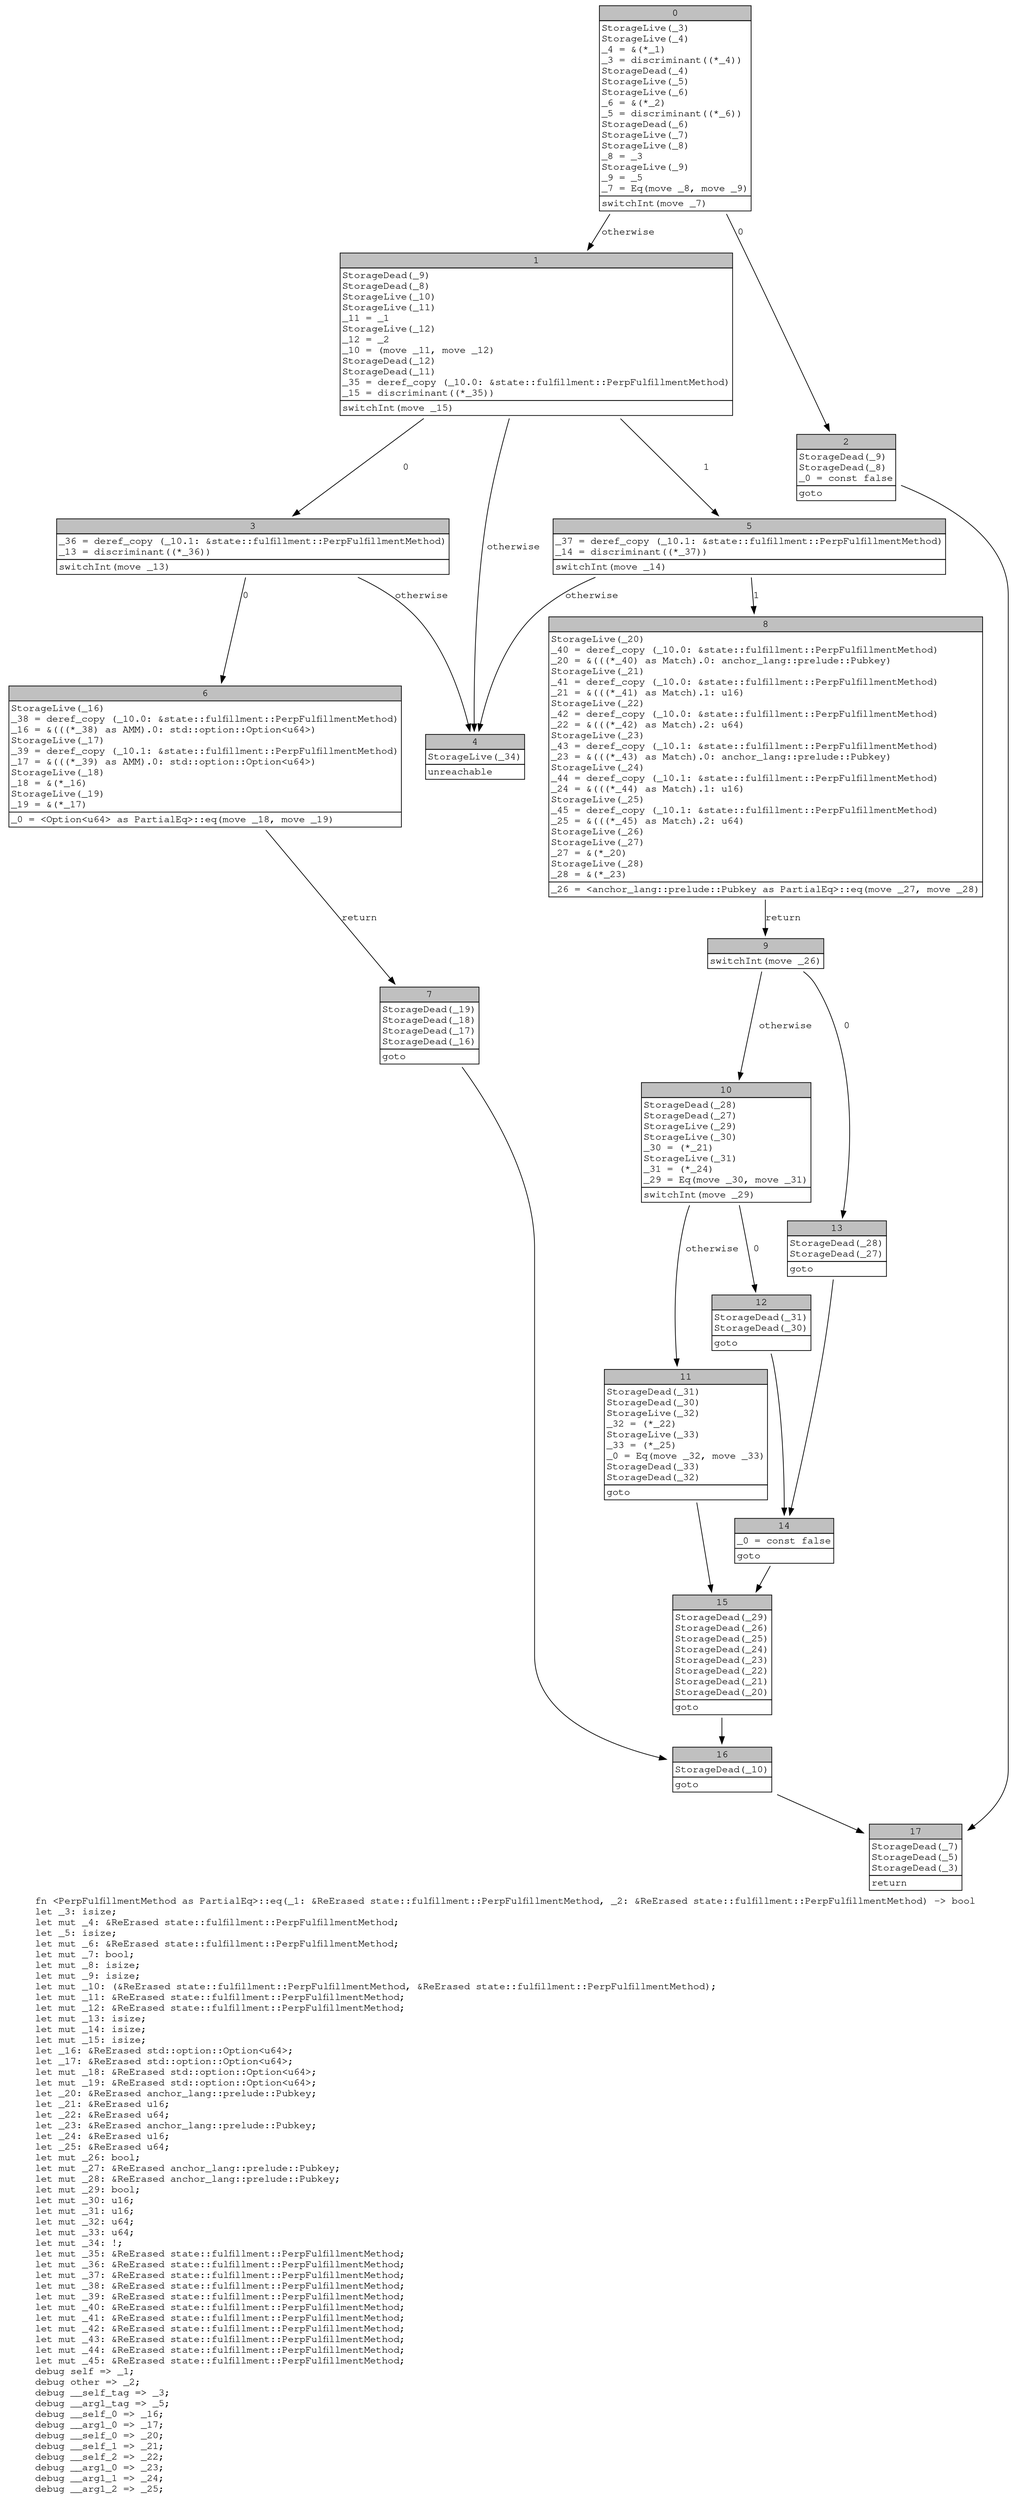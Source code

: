 digraph Mir_0_16181 {
    graph [fontname="Courier, monospace"];
    node [fontname="Courier, monospace"];
    edge [fontname="Courier, monospace"];
    label=<fn &lt;PerpFulfillmentMethod as PartialEq&gt;::eq(_1: &amp;ReErased state::fulfillment::PerpFulfillmentMethod, _2: &amp;ReErased state::fulfillment::PerpFulfillmentMethod) -&gt; bool<br align="left"/>let _3: isize;<br align="left"/>let mut _4: &amp;ReErased state::fulfillment::PerpFulfillmentMethod;<br align="left"/>let _5: isize;<br align="left"/>let mut _6: &amp;ReErased state::fulfillment::PerpFulfillmentMethod;<br align="left"/>let mut _7: bool;<br align="left"/>let mut _8: isize;<br align="left"/>let mut _9: isize;<br align="left"/>let mut _10: (&amp;ReErased state::fulfillment::PerpFulfillmentMethod, &amp;ReErased state::fulfillment::PerpFulfillmentMethod);<br align="left"/>let mut _11: &amp;ReErased state::fulfillment::PerpFulfillmentMethod;<br align="left"/>let mut _12: &amp;ReErased state::fulfillment::PerpFulfillmentMethod;<br align="left"/>let mut _13: isize;<br align="left"/>let mut _14: isize;<br align="left"/>let mut _15: isize;<br align="left"/>let _16: &amp;ReErased std::option::Option&lt;u64&gt;;<br align="left"/>let _17: &amp;ReErased std::option::Option&lt;u64&gt;;<br align="left"/>let mut _18: &amp;ReErased std::option::Option&lt;u64&gt;;<br align="left"/>let mut _19: &amp;ReErased std::option::Option&lt;u64&gt;;<br align="left"/>let _20: &amp;ReErased anchor_lang::prelude::Pubkey;<br align="left"/>let _21: &amp;ReErased u16;<br align="left"/>let _22: &amp;ReErased u64;<br align="left"/>let _23: &amp;ReErased anchor_lang::prelude::Pubkey;<br align="left"/>let _24: &amp;ReErased u16;<br align="left"/>let _25: &amp;ReErased u64;<br align="left"/>let mut _26: bool;<br align="left"/>let mut _27: &amp;ReErased anchor_lang::prelude::Pubkey;<br align="left"/>let mut _28: &amp;ReErased anchor_lang::prelude::Pubkey;<br align="left"/>let mut _29: bool;<br align="left"/>let mut _30: u16;<br align="left"/>let mut _31: u16;<br align="left"/>let mut _32: u64;<br align="left"/>let mut _33: u64;<br align="left"/>let mut _34: !;<br align="left"/>let mut _35: &amp;ReErased state::fulfillment::PerpFulfillmentMethod;<br align="left"/>let mut _36: &amp;ReErased state::fulfillment::PerpFulfillmentMethod;<br align="left"/>let mut _37: &amp;ReErased state::fulfillment::PerpFulfillmentMethod;<br align="left"/>let mut _38: &amp;ReErased state::fulfillment::PerpFulfillmentMethod;<br align="left"/>let mut _39: &amp;ReErased state::fulfillment::PerpFulfillmentMethod;<br align="left"/>let mut _40: &amp;ReErased state::fulfillment::PerpFulfillmentMethod;<br align="left"/>let mut _41: &amp;ReErased state::fulfillment::PerpFulfillmentMethod;<br align="left"/>let mut _42: &amp;ReErased state::fulfillment::PerpFulfillmentMethod;<br align="left"/>let mut _43: &amp;ReErased state::fulfillment::PerpFulfillmentMethod;<br align="left"/>let mut _44: &amp;ReErased state::fulfillment::PerpFulfillmentMethod;<br align="left"/>let mut _45: &amp;ReErased state::fulfillment::PerpFulfillmentMethod;<br align="left"/>debug self =&gt; _1;<br align="left"/>debug other =&gt; _2;<br align="left"/>debug __self_tag =&gt; _3;<br align="left"/>debug __arg1_tag =&gt; _5;<br align="left"/>debug __self_0 =&gt; _16;<br align="left"/>debug __arg1_0 =&gt; _17;<br align="left"/>debug __self_0 =&gt; _20;<br align="left"/>debug __self_1 =&gt; _21;<br align="left"/>debug __self_2 =&gt; _22;<br align="left"/>debug __arg1_0 =&gt; _23;<br align="left"/>debug __arg1_1 =&gt; _24;<br align="left"/>debug __arg1_2 =&gt; _25;<br align="left"/>>;
    bb0__0_16181 [shape="none", label=<<table border="0" cellborder="1" cellspacing="0"><tr><td bgcolor="gray" align="center" colspan="1">0</td></tr><tr><td align="left" balign="left">StorageLive(_3)<br/>StorageLive(_4)<br/>_4 = &amp;(*_1)<br/>_3 = discriminant((*_4))<br/>StorageDead(_4)<br/>StorageLive(_5)<br/>StorageLive(_6)<br/>_6 = &amp;(*_2)<br/>_5 = discriminant((*_6))<br/>StorageDead(_6)<br/>StorageLive(_7)<br/>StorageLive(_8)<br/>_8 = _3<br/>StorageLive(_9)<br/>_9 = _5<br/>_7 = Eq(move _8, move _9)<br/></td></tr><tr><td align="left">switchInt(move _7)</td></tr></table>>];
    bb1__0_16181 [shape="none", label=<<table border="0" cellborder="1" cellspacing="0"><tr><td bgcolor="gray" align="center" colspan="1">1</td></tr><tr><td align="left" balign="left">StorageDead(_9)<br/>StorageDead(_8)<br/>StorageLive(_10)<br/>StorageLive(_11)<br/>_11 = _1<br/>StorageLive(_12)<br/>_12 = _2<br/>_10 = (move _11, move _12)<br/>StorageDead(_12)<br/>StorageDead(_11)<br/>_35 = deref_copy (_10.0: &amp;state::fulfillment::PerpFulfillmentMethod)<br/>_15 = discriminant((*_35))<br/></td></tr><tr><td align="left">switchInt(move _15)</td></tr></table>>];
    bb2__0_16181 [shape="none", label=<<table border="0" cellborder="1" cellspacing="0"><tr><td bgcolor="gray" align="center" colspan="1">2</td></tr><tr><td align="left" balign="left">StorageDead(_9)<br/>StorageDead(_8)<br/>_0 = const false<br/></td></tr><tr><td align="left">goto</td></tr></table>>];
    bb3__0_16181 [shape="none", label=<<table border="0" cellborder="1" cellspacing="0"><tr><td bgcolor="gray" align="center" colspan="1">3</td></tr><tr><td align="left" balign="left">_36 = deref_copy (_10.1: &amp;state::fulfillment::PerpFulfillmentMethod)<br/>_13 = discriminant((*_36))<br/></td></tr><tr><td align="left">switchInt(move _13)</td></tr></table>>];
    bb4__0_16181 [shape="none", label=<<table border="0" cellborder="1" cellspacing="0"><tr><td bgcolor="gray" align="center" colspan="1">4</td></tr><tr><td align="left" balign="left">StorageLive(_34)<br/></td></tr><tr><td align="left">unreachable</td></tr></table>>];
    bb5__0_16181 [shape="none", label=<<table border="0" cellborder="1" cellspacing="0"><tr><td bgcolor="gray" align="center" colspan="1">5</td></tr><tr><td align="left" balign="left">_37 = deref_copy (_10.1: &amp;state::fulfillment::PerpFulfillmentMethod)<br/>_14 = discriminant((*_37))<br/></td></tr><tr><td align="left">switchInt(move _14)</td></tr></table>>];
    bb6__0_16181 [shape="none", label=<<table border="0" cellborder="1" cellspacing="0"><tr><td bgcolor="gray" align="center" colspan="1">6</td></tr><tr><td align="left" balign="left">StorageLive(_16)<br/>_38 = deref_copy (_10.0: &amp;state::fulfillment::PerpFulfillmentMethod)<br/>_16 = &amp;(((*_38) as AMM).0: std::option::Option&lt;u64&gt;)<br/>StorageLive(_17)<br/>_39 = deref_copy (_10.1: &amp;state::fulfillment::PerpFulfillmentMethod)<br/>_17 = &amp;(((*_39) as AMM).0: std::option::Option&lt;u64&gt;)<br/>StorageLive(_18)<br/>_18 = &amp;(*_16)<br/>StorageLive(_19)<br/>_19 = &amp;(*_17)<br/></td></tr><tr><td align="left">_0 = &lt;Option&lt;u64&gt; as PartialEq&gt;::eq(move _18, move _19)</td></tr></table>>];
    bb7__0_16181 [shape="none", label=<<table border="0" cellborder="1" cellspacing="0"><tr><td bgcolor="gray" align="center" colspan="1">7</td></tr><tr><td align="left" balign="left">StorageDead(_19)<br/>StorageDead(_18)<br/>StorageDead(_17)<br/>StorageDead(_16)<br/></td></tr><tr><td align="left">goto</td></tr></table>>];
    bb8__0_16181 [shape="none", label=<<table border="0" cellborder="1" cellspacing="0"><tr><td bgcolor="gray" align="center" colspan="1">8</td></tr><tr><td align="left" balign="left">StorageLive(_20)<br/>_40 = deref_copy (_10.0: &amp;state::fulfillment::PerpFulfillmentMethod)<br/>_20 = &amp;(((*_40) as Match).0: anchor_lang::prelude::Pubkey)<br/>StorageLive(_21)<br/>_41 = deref_copy (_10.0: &amp;state::fulfillment::PerpFulfillmentMethod)<br/>_21 = &amp;(((*_41) as Match).1: u16)<br/>StorageLive(_22)<br/>_42 = deref_copy (_10.0: &amp;state::fulfillment::PerpFulfillmentMethod)<br/>_22 = &amp;(((*_42) as Match).2: u64)<br/>StorageLive(_23)<br/>_43 = deref_copy (_10.1: &amp;state::fulfillment::PerpFulfillmentMethod)<br/>_23 = &amp;(((*_43) as Match).0: anchor_lang::prelude::Pubkey)<br/>StorageLive(_24)<br/>_44 = deref_copy (_10.1: &amp;state::fulfillment::PerpFulfillmentMethod)<br/>_24 = &amp;(((*_44) as Match).1: u16)<br/>StorageLive(_25)<br/>_45 = deref_copy (_10.1: &amp;state::fulfillment::PerpFulfillmentMethod)<br/>_25 = &amp;(((*_45) as Match).2: u64)<br/>StorageLive(_26)<br/>StorageLive(_27)<br/>_27 = &amp;(*_20)<br/>StorageLive(_28)<br/>_28 = &amp;(*_23)<br/></td></tr><tr><td align="left">_26 = &lt;anchor_lang::prelude::Pubkey as PartialEq&gt;::eq(move _27, move _28)</td></tr></table>>];
    bb9__0_16181 [shape="none", label=<<table border="0" cellborder="1" cellspacing="0"><tr><td bgcolor="gray" align="center" colspan="1">9</td></tr><tr><td align="left">switchInt(move _26)</td></tr></table>>];
    bb10__0_16181 [shape="none", label=<<table border="0" cellborder="1" cellspacing="0"><tr><td bgcolor="gray" align="center" colspan="1">10</td></tr><tr><td align="left" balign="left">StorageDead(_28)<br/>StorageDead(_27)<br/>StorageLive(_29)<br/>StorageLive(_30)<br/>_30 = (*_21)<br/>StorageLive(_31)<br/>_31 = (*_24)<br/>_29 = Eq(move _30, move _31)<br/></td></tr><tr><td align="left">switchInt(move _29)</td></tr></table>>];
    bb11__0_16181 [shape="none", label=<<table border="0" cellborder="1" cellspacing="0"><tr><td bgcolor="gray" align="center" colspan="1">11</td></tr><tr><td align="left" balign="left">StorageDead(_31)<br/>StorageDead(_30)<br/>StorageLive(_32)<br/>_32 = (*_22)<br/>StorageLive(_33)<br/>_33 = (*_25)<br/>_0 = Eq(move _32, move _33)<br/>StorageDead(_33)<br/>StorageDead(_32)<br/></td></tr><tr><td align="left">goto</td></tr></table>>];
    bb12__0_16181 [shape="none", label=<<table border="0" cellborder="1" cellspacing="0"><tr><td bgcolor="gray" align="center" colspan="1">12</td></tr><tr><td align="left" balign="left">StorageDead(_31)<br/>StorageDead(_30)<br/></td></tr><tr><td align="left">goto</td></tr></table>>];
    bb13__0_16181 [shape="none", label=<<table border="0" cellborder="1" cellspacing="0"><tr><td bgcolor="gray" align="center" colspan="1">13</td></tr><tr><td align="left" balign="left">StorageDead(_28)<br/>StorageDead(_27)<br/></td></tr><tr><td align="left">goto</td></tr></table>>];
    bb14__0_16181 [shape="none", label=<<table border="0" cellborder="1" cellspacing="0"><tr><td bgcolor="gray" align="center" colspan="1">14</td></tr><tr><td align="left" balign="left">_0 = const false<br/></td></tr><tr><td align="left">goto</td></tr></table>>];
    bb15__0_16181 [shape="none", label=<<table border="0" cellborder="1" cellspacing="0"><tr><td bgcolor="gray" align="center" colspan="1">15</td></tr><tr><td align="left" balign="left">StorageDead(_29)<br/>StorageDead(_26)<br/>StorageDead(_25)<br/>StorageDead(_24)<br/>StorageDead(_23)<br/>StorageDead(_22)<br/>StorageDead(_21)<br/>StorageDead(_20)<br/></td></tr><tr><td align="left">goto</td></tr></table>>];
    bb16__0_16181 [shape="none", label=<<table border="0" cellborder="1" cellspacing="0"><tr><td bgcolor="gray" align="center" colspan="1">16</td></tr><tr><td align="left" balign="left">StorageDead(_10)<br/></td></tr><tr><td align="left">goto</td></tr></table>>];
    bb17__0_16181 [shape="none", label=<<table border="0" cellborder="1" cellspacing="0"><tr><td bgcolor="gray" align="center" colspan="1">17</td></tr><tr><td align="left" balign="left">StorageDead(_7)<br/>StorageDead(_5)<br/>StorageDead(_3)<br/></td></tr><tr><td align="left">return</td></tr></table>>];
    bb0__0_16181 -> bb2__0_16181 [label="0"];
    bb0__0_16181 -> bb1__0_16181 [label="otherwise"];
    bb1__0_16181 -> bb3__0_16181 [label="0"];
    bb1__0_16181 -> bb5__0_16181 [label="1"];
    bb1__0_16181 -> bb4__0_16181 [label="otherwise"];
    bb2__0_16181 -> bb17__0_16181 [label=""];
    bb3__0_16181 -> bb6__0_16181 [label="0"];
    bb3__0_16181 -> bb4__0_16181 [label="otherwise"];
    bb5__0_16181 -> bb8__0_16181 [label="1"];
    bb5__0_16181 -> bb4__0_16181 [label="otherwise"];
    bb6__0_16181 -> bb7__0_16181 [label="return"];
    bb7__0_16181 -> bb16__0_16181 [label=""];
    bb8__0_16181 -> bb9__0_16181 [label="return"];
    bb9__0_16181 -> bb13__0_16181 [label="0"];
    bb9__0_16181 -> bb10__0_16181 [label="otherwise"];
    bb10__0_16181 -> bb12__0_16181 [label="0"];
    bb10__0_16181 -> bb11__0_16181 [label="otherwise"];
    bb11__0_16181 -> bb15__0_16181 [label=""];
    bb12__0_16181 -> bb14__0_16181 [label=""];
    bb13__0_16181 -> bb14__0_16181 [label=""];
    bb14__0_16181 -> bb15__0_16181 [label=""];
    bb15__0_16181 -> bb16__0_16181 [label=""];
    bb16__0_16181 -> bb17__0_16181 [label=""];
}
